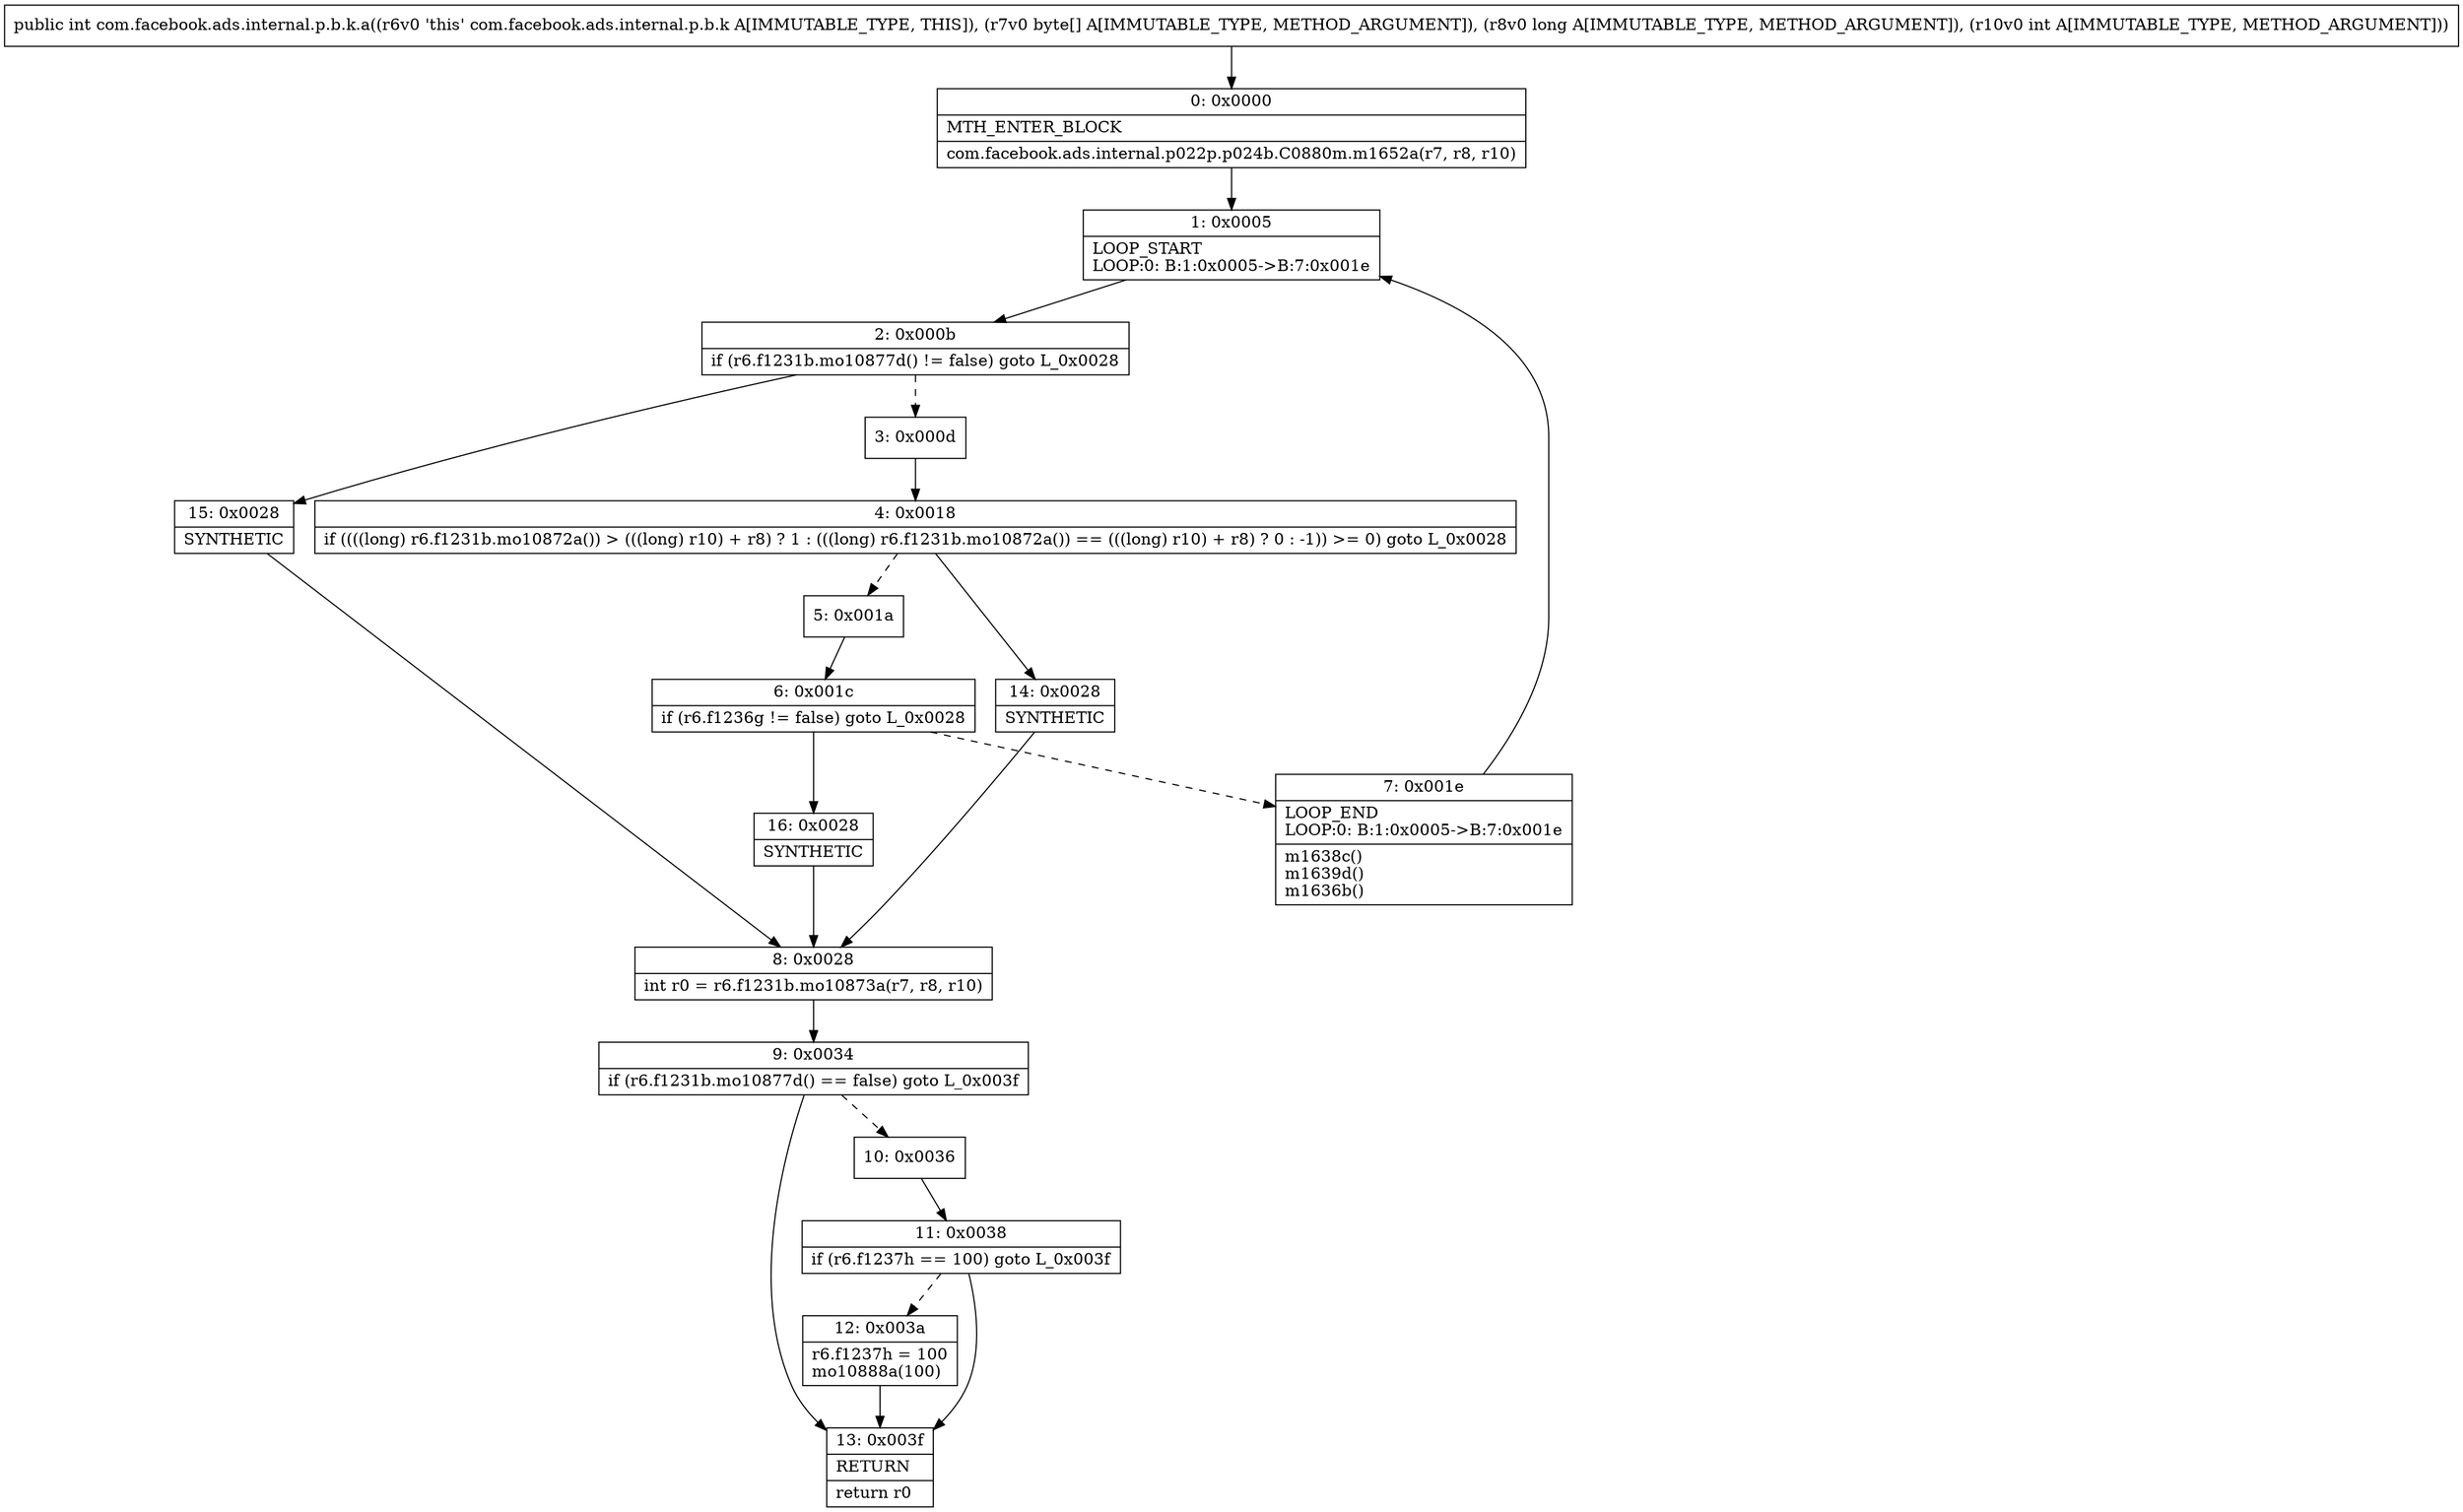 digraph "CFG forcom.facebook.ads.internal.p.b.k.a([BJI)I" {
Node_0 [shape=record,label="{0\:\ 0x0000|MTH_ENTER_BLOCK\l|com.facebook.ads.internal.p022p.p024b.C0880m.m1652a(r7, r8, r10)\l}"];
Node_1 [shape=record,label="{1\:\ 0x0005|LOOP_START\lLOOP:0: B:1:0x0005\-\>B:7:0x001e\l}"];
Node_2 [shape=record,label="{2\:\ 0x000b|if (r6.f1231b.mo10877d() != false) goto L_0x0028\l}"];
Node_3 [shape=record,label="{3\:\ 0x000d}"];
Node_4 [shape=record,label="{4\:\ 0x0018|if ((((long) r6.f1231b.mo10872a()) \> (((long) r10) + r8) ? 1 : (((long) r6.f1231b.mo10872a()) == (((long) r10) + r8) ? 0 : \-1)) \>= 0) goto L_0x0028\l}"];
Node_5 [shape=record,label="{5\:\ 0x001a}"];
Node_6 [shape=record,label="{6\:\ 0x001c|if (r6.f1236g != false) goto L_0x0028\l}"];
Node_7 [shape=record,label="{7\:\ 0x001e|LOOP_END\lLOOP:0: B:1:0x0005\-\>B:7:0x001e\l|m1638c()\lm1639d()\lm1636b()\l}"];
Node_8 [shape=record,label="{8\:\ 0x0028|int r0 = r6.f1231b.mo10873a(r7, r8, r10)\l}"];
Node_9 [shape=record,label="{9\:\ 0x0034|if (r6.f1231b.mo10877d() == false) goto L_0x003f\l}"];
Node_10 [shape=record,label="{10\:\ 0x0036}"];
Node_11 [shape=record,label="{11\:\ 0x0038|if (r6.f1237h == 100) goto L_0x003f\l}"];
Node_12 [shape=record,label="{12\:\ 0x003a|r6.f1237h = 100\lmo10888a(100)\l}"];
Node_13 [shape=record,label="{13\:\ 0x003f|RETURN\l|return r0\l}"];
Node_14 [shape=record,label="{14\:\ 0x0028|SYNTHETIC\l}"];
Node_15 [shape=record,label="{15\:\ 0x0028|SYNTHETIC\l}"];
Node_16 [shape=record,label="{16\:\ 0x0028|SYNTHETIC\l}"];
MethodNode[shape=record,label="{public int com.facebook.ads.internal.p.b.k.a((r6v0 'this' com.facebook.ads.internal.p.b.k A[IMMUTABLE_TYPE, THIS]), (r7v0 byte[] A[IMMUTABLE_TYPE, METHOD_ARGUMENT]), (r8v0 long A[IMMUTABLE_TYPE, METHOD_ARGUMENT]), (r10v0 int A[IMMUTABLE_TYPE, METHOD_ARGUMENT])) }"];
MethodNode -> Node_0;
Node_0 -> Node_1;
Node_1 -> Node_2;
Node_2 -> Node_3[style=dashed];
Node_2 -> Node_15;
Node_3 -> Node_4;
Node_4 -> Node_5[style=dashed];
Node_4 -> Node_14;
Node_5 -> Node_6;
Node_6 -> Node_7[style=dashed];
Node_6 -> Node_16;
Node_7 -> Node_1;
Node_8 -> Node_9;
Node_9 -> Node_10[style=dashed];
Node_9 -> Node_13;
Node_10 -> Node_11;
Node_11 -> Node_12[style=dashed];
Node_11 -> Node_13;
Node_12 -> Node_13;
Node_14 -> Node_8;
Node_15 -> Node_8;
Node_16 -> Node_8;
}

